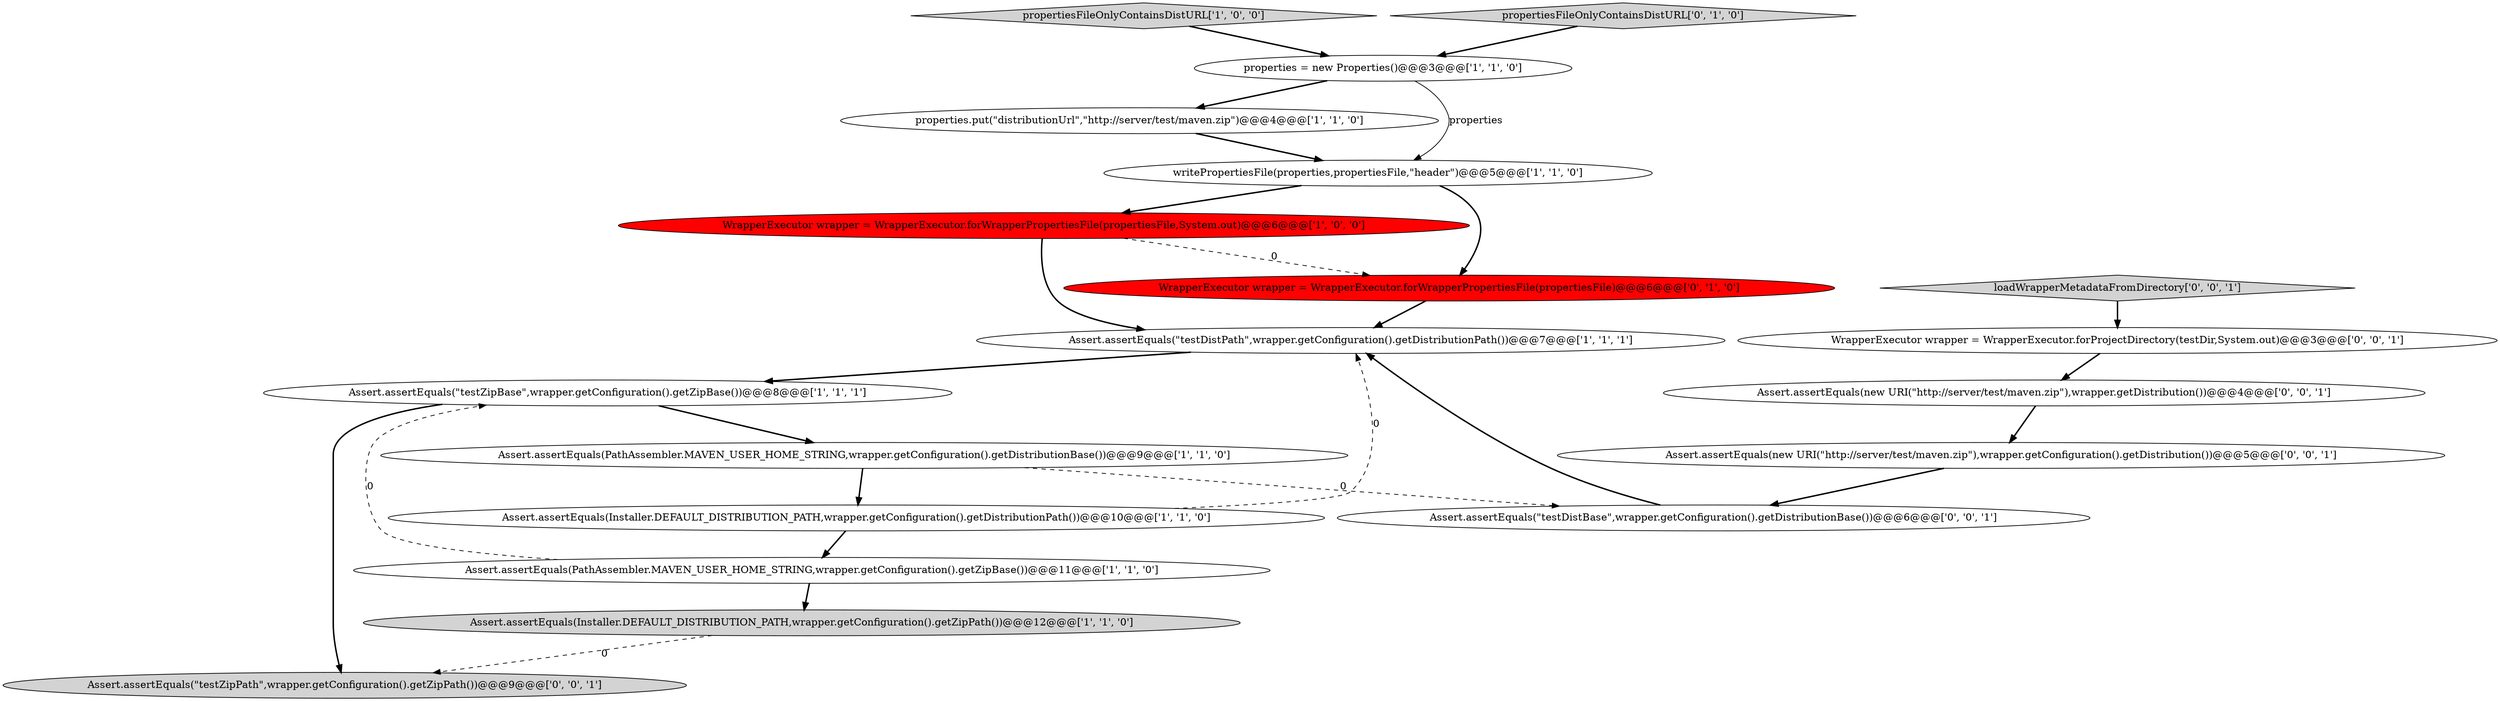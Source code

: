 digraph {
7 [style = filled, label = "Assert.assertEquals(\"testDistPath\",wrapper.getConfiguration().getDistributionPath())@@@7@@@['1', '1', '1']", fillcolor = white, shape = ellipse image = "AAA0AAABBB1BBB"];
6 [style = filled, label = "Assert.assertEquals(PathAssembler.MAVEN_USER_HOME_STRING,wrapper.getConfiguration().getDistributionBase())@@@9@@@['1', '1', '0']", fillcolor = white, shape = ellipse image = "AAA0AAABBB1BBB"];
13 [style = filled, label = "Assert.assertEquals(\"testDistBase\",wrapper.getConfiguration().getDistributionBase())@@@6@@@['0', '0', '1']", fillcolor = white, shape = ellipse image = "AAA0AAABBB3BBB"];
15 [style = filled, label = "Assert.assertEquals(\"testZipPath\",wrapper.getConfiguration().getZipPath())@@@9@@@['0', '0', '1']", fillcolor = lightgray, shape = ellipse image = "AAA0AAABBB3BBB"];
0 [style = filled, label = "properties.put(\"distributionUrl\",\"http://server/test/maven.zip\")@@@4@@@['1', '1', '0']", fillcolor = white, shape = ellipse image = "AAA0AAABBB1BBB"];
9 [style = filled, label = "Assert.assertEquals(Installer.DEFAULT_DISTRIBUTION_PATH,wrapper.getConfiguration().getZipPath())@@@12@@@['1', '1', '0']", fillcolor = lightgray, shape = ellipse image = "AAA0AAABBB1BBB"];
3 [style = filled, label = "propertiesFileOnlyContainsDistURL['1', '0', '0']", fillcolor = lightgray, shape = diamond image = "AAA0AAABBB1BBB"];
10 [style = filled, label = "Assert.assertEquals(PathAssembler.MAVEN_USER_HOME_STRING,wrapper.getConfiguration().getZipBase())@@@11@@@['1', '1', '0']", fillcolor = white, shape = ellipse image = "AAA0AAABBB1BBB"];
16 [style = filled, label = "Assert.assertEquals(new URI(\"http://server/test/maven.zip\"),wrapper.getDistribution())@@@4@@@['0', '0', '1']", fillcolor = white, shape = ellipse image = "AAA0AAABBB3BBB"];
8 [style = filled, label = "Assert.assertEquals(\"testZipBase\",wrapper.getConfiguration().getZipBase())@@@8@@@['1', '1', '1']", fillcolor = white, shape = ellipse image = "AAA0AAABBB1BBB"];
17 [style = filled, label = "loadWrapperMetadataFromDirectory['0', '0', '1']", fillcolor = lightgray, shape = diamond image = "AAA0AAABBB3BBB"];
11 [style = filled, label = "WrapperExecutor wrapper = WrapperExecutor.forWrapperPropertiesFile(propertiesFile)@@@6@@@['0', '1', '0']", fillcolor = red, shape = ellipse image = "AAA1AAABBB2BBB"];
14 [style = filled, label = "WrapperExecutor wrapper = WrapperExecutor.forProjectDirectory(testDir,System.out)@@@3@@@['0', '0', '1']", fillcolor = white, shape = ellipse image = "AAA0AAABBB3BBB"];
2 [style = filled, label = "WrapperExecutor wrapper = WrapperExecutor.forWrapperPropertiesFile(propertiesFile,System.out)@@@6@@@['1', '0', '0']", fillcolor = red, shape = ellipse image = "AAA1AAABBB1BBB"];
18 [style = filled, label = "Assert.assertEquals(new URI(\"http://server/test/maven.zip\"),wrapper.getConfiguration().getDistribution())@@@5@@@['0', '0', '1']", fillcolor = white, shape = ellipse image = "AAA0AAABBB3BBB"];
1 [style = filled, label = "writePropertiesFile(properties,propertiesFile,\"header\")@@@5@@@['1', '1', '0']", fillcolor = white, shape = ellipse image = "AAA0AAABBB1BBB"];
5 [style = filled, label = "Assert.assertEquals(Installer.DEFAULT_DISTRIBUTION_PATH,wrapper.getConfiguration().getDistributionPath())@@@10@@@['1', '1', '0']", fillcolor = white, shape = ellipse image = "AAA0AAABBB1BBB"];
4 [style = filled, label = "properties = new Properties()@@@3@@@['1', '1', '0']", fillcolor = white, shape = ellipse image = "AAA0AAABBB1BBB"];
12 [style = filled, label = "propertiesFileOnlyContainsDistURL['0', '1', '0']", fillcolor = lightgray, shape = diamond image = "AAA0AAABBB2BBB"];
14->16 [style = bold, label=""];
5->10 [style = bold, label=""];
16->18 [style = bold, label=""];
10->8 [style = dashed, label="0"];
8->15 [style = bold, label=""];
8->6 [style = bold, label=""];
7->8 [style = bold, label=""];
3->4 [style = bold, label=""];
1->11 [style = bold, label=""];
4->0 [style = bold, label=""];
6->5 [style = bold, label=""];
6->13 [style = dashed, label="0"];
12->4 [style = bold, label=""];
17->14 [style = bold, label=""];
13->7 [style = bold, label=""];
0->1 [style = bold, label=""];
4->1 [style = solid, label="properties"];
18->13 [style = bold, label=""];
2->11 [style = dashed, label="0"];
1->2 [style = bold, label=""];
10->9 [style = bold, label=""];
2->7 [style = bold, label=""];
5->7 [style = dashed, label="0"];
11->7 [style = bold, label=""];
9->15 [style = dashed, label="0"];
}
